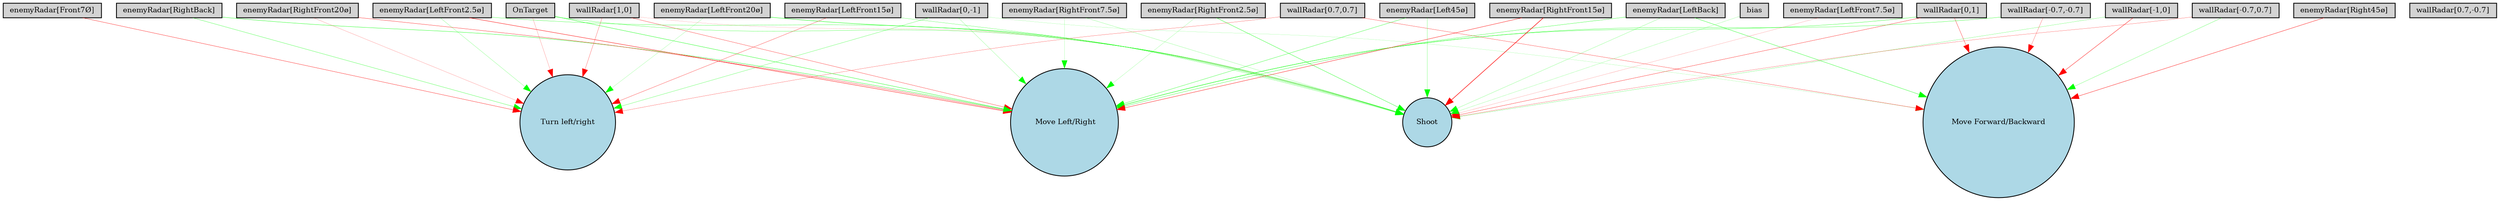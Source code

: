digraph {
	node [fontsize=9 height=0.2 shape=circle width=0.2]
	"wallRadar[1,0]" [fillcolor=lightgray shape=box style=filled]
	"wallRadar[0,1]" [fillcolor=lightgray shape=box style=filled]
	"wallRadar[-1,0]" [fillcolor=lightgray shape=box style=filled]
	"wallRadar[0,-1]" [fillcolor=lightgray shape=box style=filled]
	"wallRadar[0.7,0.7]" [fillcolor=lightgray shape=box style=filled]
	"wallRadar[-0.7,0.7]" [fillcolor=lightgray shape=box style=filled]
	"wallRadar[-0.7,-0.7]" [fillcolor=lightgray shape=box style=filled]
	"wallRadar[0.7,-0.7]" [fillcolor=lightgray shape=box style=filled]
	"enemyRadar[RightBack]" [fillcolor=lightgray shape=box style=filled]
	"enemyRadar[LeftBack]" [fillcolor=lightgray shape=box style=filled]
	"enemyRadar[Right45ø]" [fillcolor=lightgray shape=box style=filled]
	"enemyRadar[Left45ø]" [fillcolor=lightgray shape=box style=filled]
	"enemyRadar[RightFront20ø]" [fillcolor=lightgray shape=box style=filled]
	"enemyRadar[LeftFront20ø]" [fillcolor=lightgray shape=box style=filled]
	"enemyRadar[RightFront15ø]" [fillcolor=lightgray shape=box style=filled]
	"enemyRadar[LeftFront15ø]" [fillcolor=lightgray shape=box style=filled]
	"enemyRadar[RightFront7.5ø]" [fillcolor=lightgray shape=box style=filled]
	"enemyRadar[LeftFront7.5ø]" [fillcolor=lightgray shape=box style=filled]
	"enemyRadar[RightFront2.5ø]" [fillcolor=lightgray shape=box style=filled]
	"enemyRadar[LeftFront2.5ø]" [fillcolor=lightgray shape=box style=filled]
	"enemyRadar[Front7Ø]" [fillcolor=lightgray shape=box style=filled]
	OnTarget [fillcolor=lightgray shape=box style=filled]
	bias [fillcolor=lightgray shape=box style=filled]
	Shoot [fillcolor=lightblue style=filled]
	"Move Forward/Backward" [fillcolor=lightblue style=filled]
	" Move Left/Right" [fillcolor=lightblue style=filled]
	"Turn left/right" [fillcolor=lightblue style=filled]
	"enemyRadar[LeftFront15ø]" -> Shoot [color=green penwidth=0.23424469904851214 style=solid]
	"wallRadar[0.7,0.7]" -> "Move Forward/Backward" [color=red penwidth=0.2840024243138065 style=solid]
	"enemyRadar[RightFront20ø]" -> " Move Left/Right" [color=red penwidth=0.3327771723511387 style=solid]
	"wallRadar[0,-1]" -> "Turn left/right" [color=green penwidth=0.2398658290196455 style=solid]
	"wallRadar[-0.7,-0.7]" -> " Move Left/Right" [color=green penwidth=0.2929760769350602 style=solid]
	"enemyRadar[RightBack]" -> " Move Left/Right" [color=green penwidth=0.3629344389271296 style=solid]
	OnTarget -> Shoot [color=green penwidth=0.2642880656251013 style=solid]
	"wallRadar[-0.7,-0.7]" -> "Move Forward/Backward" [color=red penwidth=0.2294593370702802 style=solid]
	"enemyRadar[RightFront15ø]" -> " Move Left/Right" [color=red penwidth=0.3997420879095548 style=solid]
	"wallRadar[1,0]" -> "Turn left/right" [color=red penwidth=0.23999829680692372 style=solid]
	"enemyRadar[LeftFront2.5ø]" -> "Turn left/right" [color=green penwidth=0.17258374985735453 style=solid]
	"wallRadar[1,0]" -> Shoot [color=red penwidth=0.10636937521075579 style=solid]
	"enemyRadar[RightFront15ø]" -> Shoot [color=red penwidth=0.6271136129615325 style=solid]
	"enemyRadar[RightBack]" -> "Turn left/right" [color=green penwidth=0.2754577220151624 style=solid]
	"wallRadar[0,-1]" -> "Move Forward/Backward" [color=green penwidth=0.11206380637754053 style=solid]
	"wallRadar[0,1]" -> Shoot [color=red penwidth=0.3202083588178375 style=solid]
	"wallRadar[0,1]" -> " Move Left/Right" [color=green penwidth=0.31224067176559145 style=solid]
	"enemyRadar[LeftFront7.5ø]" -> Shoot [color=red penwidth=0.1298624229573134 style=solid]
	"enemyRadar[Front7Ø]" -> "Turn left/right" [color=red penwidth=0.3470271610888529 style=solid]
	"wallRadar[-0.7,0.7]" -> "Move Forward/Backward" [color=green penwidth=0.21105195802806065 style=solid]
	"enemyRadar[LeftBack]" -> " Move Left/Right" [color=green penwidth=0.3008425409851444 style=solid]
	"enemyRadar[LeftFront20ø]" -> "Turn left/right" [color=green penwidth=0.13442891993621733 style=solid]
	"enemyRadar[LeftFront2.5ø]" -> " Move Left/Right" [color=red penwidth=0.4427153239085738 style=solid]
	"enemyRadar[RightFront20ø]" -> "Turn left/right" [color=red penwidth=0.14799147448768507 style=solid]
	"wallRadar[0,-1]" -> " Move Left/Right" [color=green penwidth=0.16295620752670548 style=solid]
	"wallRadar[-1,0]" -> Shoot [color=green penwidth=0.19857099621310648 style=solid]
	"enemyRadar[RightFront2.5ø]" -> Shoot [color=green penwidth=0.34446285752257744 style=solid]
	"enemyRadar[LeftFront20ø]" -> Shoot [color=green penwidth=0.4229144616965971 style=solid]
	"enemyRadar[LeftBack]" -> Shoot [color=green penwidth=0.1730352446614553 style=solid]
	"wallRadar[1,0]" -> " Move Left/Right" [color=red penwidth=0.29509288228288055 style=solid]
	"enemyRadar[LeftFront2.5ø]" -> Shoot [color=green penwidth=0.27849370148480646 style=solid]
	"enemyRadar[RightFront7.5ø]" -> " Move Left/Right" [color=green penwidth=0.12350514738213532 style=solid]
	"wallRadar[0,1]" -> "Move Forward/Backward" [color=red penwidth=0.3134158107264038 style=solid]
	"enemyRadar[Left45ø]" -> Shoot [color=green penwidth=0.20491255904789474 style=solid]
	"enemyRadar[RightFront2.5ø]" -> " Move Left/Right" [color=green penwidth=0.13208226928259043 style=solid]
	OnTarget -> "Turn left/right" [color=red penwidth=0.1686353173631303 style=solid]
	OnTarget -> " Move Left/Right" [color=green penwidth=0.3808128862651645 style=solid]
	"wallRadar[0.7,0.7]" -> "Turn left/right" [color=red penwidth=0.22216554962834373 style=solid]
	"wallRadar[-1,0]" -> "Move Forward/Backward" [color=red penwidth=0.39824123640258935 style=solid]
	"enemyRadar[RightFront7.5ø]" -> Shoot [color=green penwidth=0.1615489809603325 style=solid]
	"enemyRadar[LeftBack]" -> "Move Forward/Backward" [color=green penwidth=0.33782691320753006 style=solid]
	"enemyRadar[LeftFront15ø]" -> "Turn left/right" [color=red penwidth=0.2695225656169301 style=solid]
	"enemyRadar[Left45ø]" -> " Move Left/Right" [color=green penwidth=0.30362484240013077 style=solid]
	bias -> Shoot [color=green penwidth=0.1419215262789752 style=solid]
	"enemyRadar[Right45ø]" -> "Move Forward/Backward" [color=red penwidth=0.379352169430097 style=solid]
	"wallRadar[-0.7,0.7]" -> Shoot [color=red penwidth=0.21544389381400664 style=solid]
}

